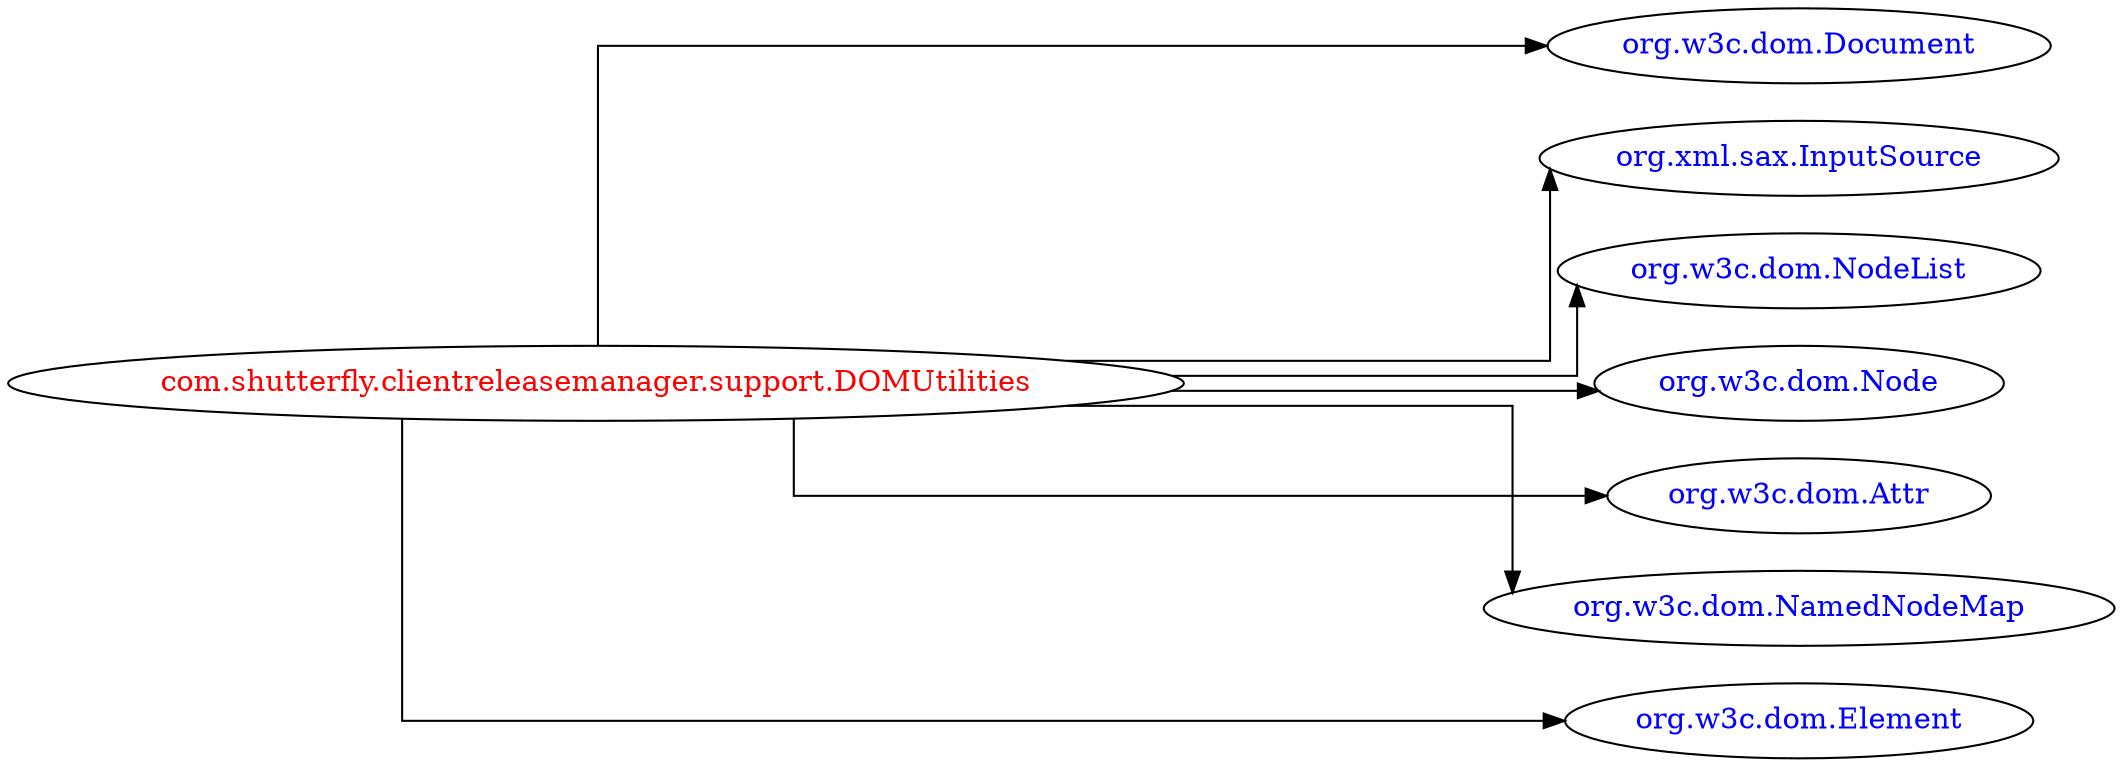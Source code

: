 digraph dependencyGraph {
 concentrate=true;
 ranksep="2.0";
 rankdir="LR"; 
 splines="ortho";
"com.shutterfly.clientreleasemanager.support.DOMUtilities" [fontcolor="red"];
"org.w3c.dom.Document" [ fontcolor="blue" ];
"com.shutterfly.clientreleasemanager.support.DOMUtilities"->"org.w3c.dom.Document";
"org.xml.sax.InputSource" [ fontcolor="blue" ];
"com.shutterfly.clientreleasemanager.support.DOMUtilities"->"org.xml.sax.InputSource";
"org.w3c.dom.NodeList" [ fontcolor="blue" ];
"com.shutterfly.clientreleasemanager.support.DOMUtilities"->"org.w3c.dom.NodeList";
"org.w3c.dom.Node" [ fontcolor="blue" ];
"com.shutterfly.clientreleasemanager.support.DOMUtilities"->"org.w3c.dom.Node";
"org.w3c.dom.Attr" [ fontcolor="blue" ];
"com.shutterfly.clientreleasemanager.support.DOMUtilities"->"org.w3c.dom.Attr";
"org.w3c.dom.NamedNodeMap" [ fontcolor="blue" ];
"com.shutterfly.clientreleasemanager.support.DOMUtilities"->"org.w3c.dom.NamedNodeMap";
"org.w3c.dom.Element" [ fontcolor="blue" ];
"com.shutterfly.clientreleasemanager.support.DOMUtilities"->"org.w3c.dom.Element";
}